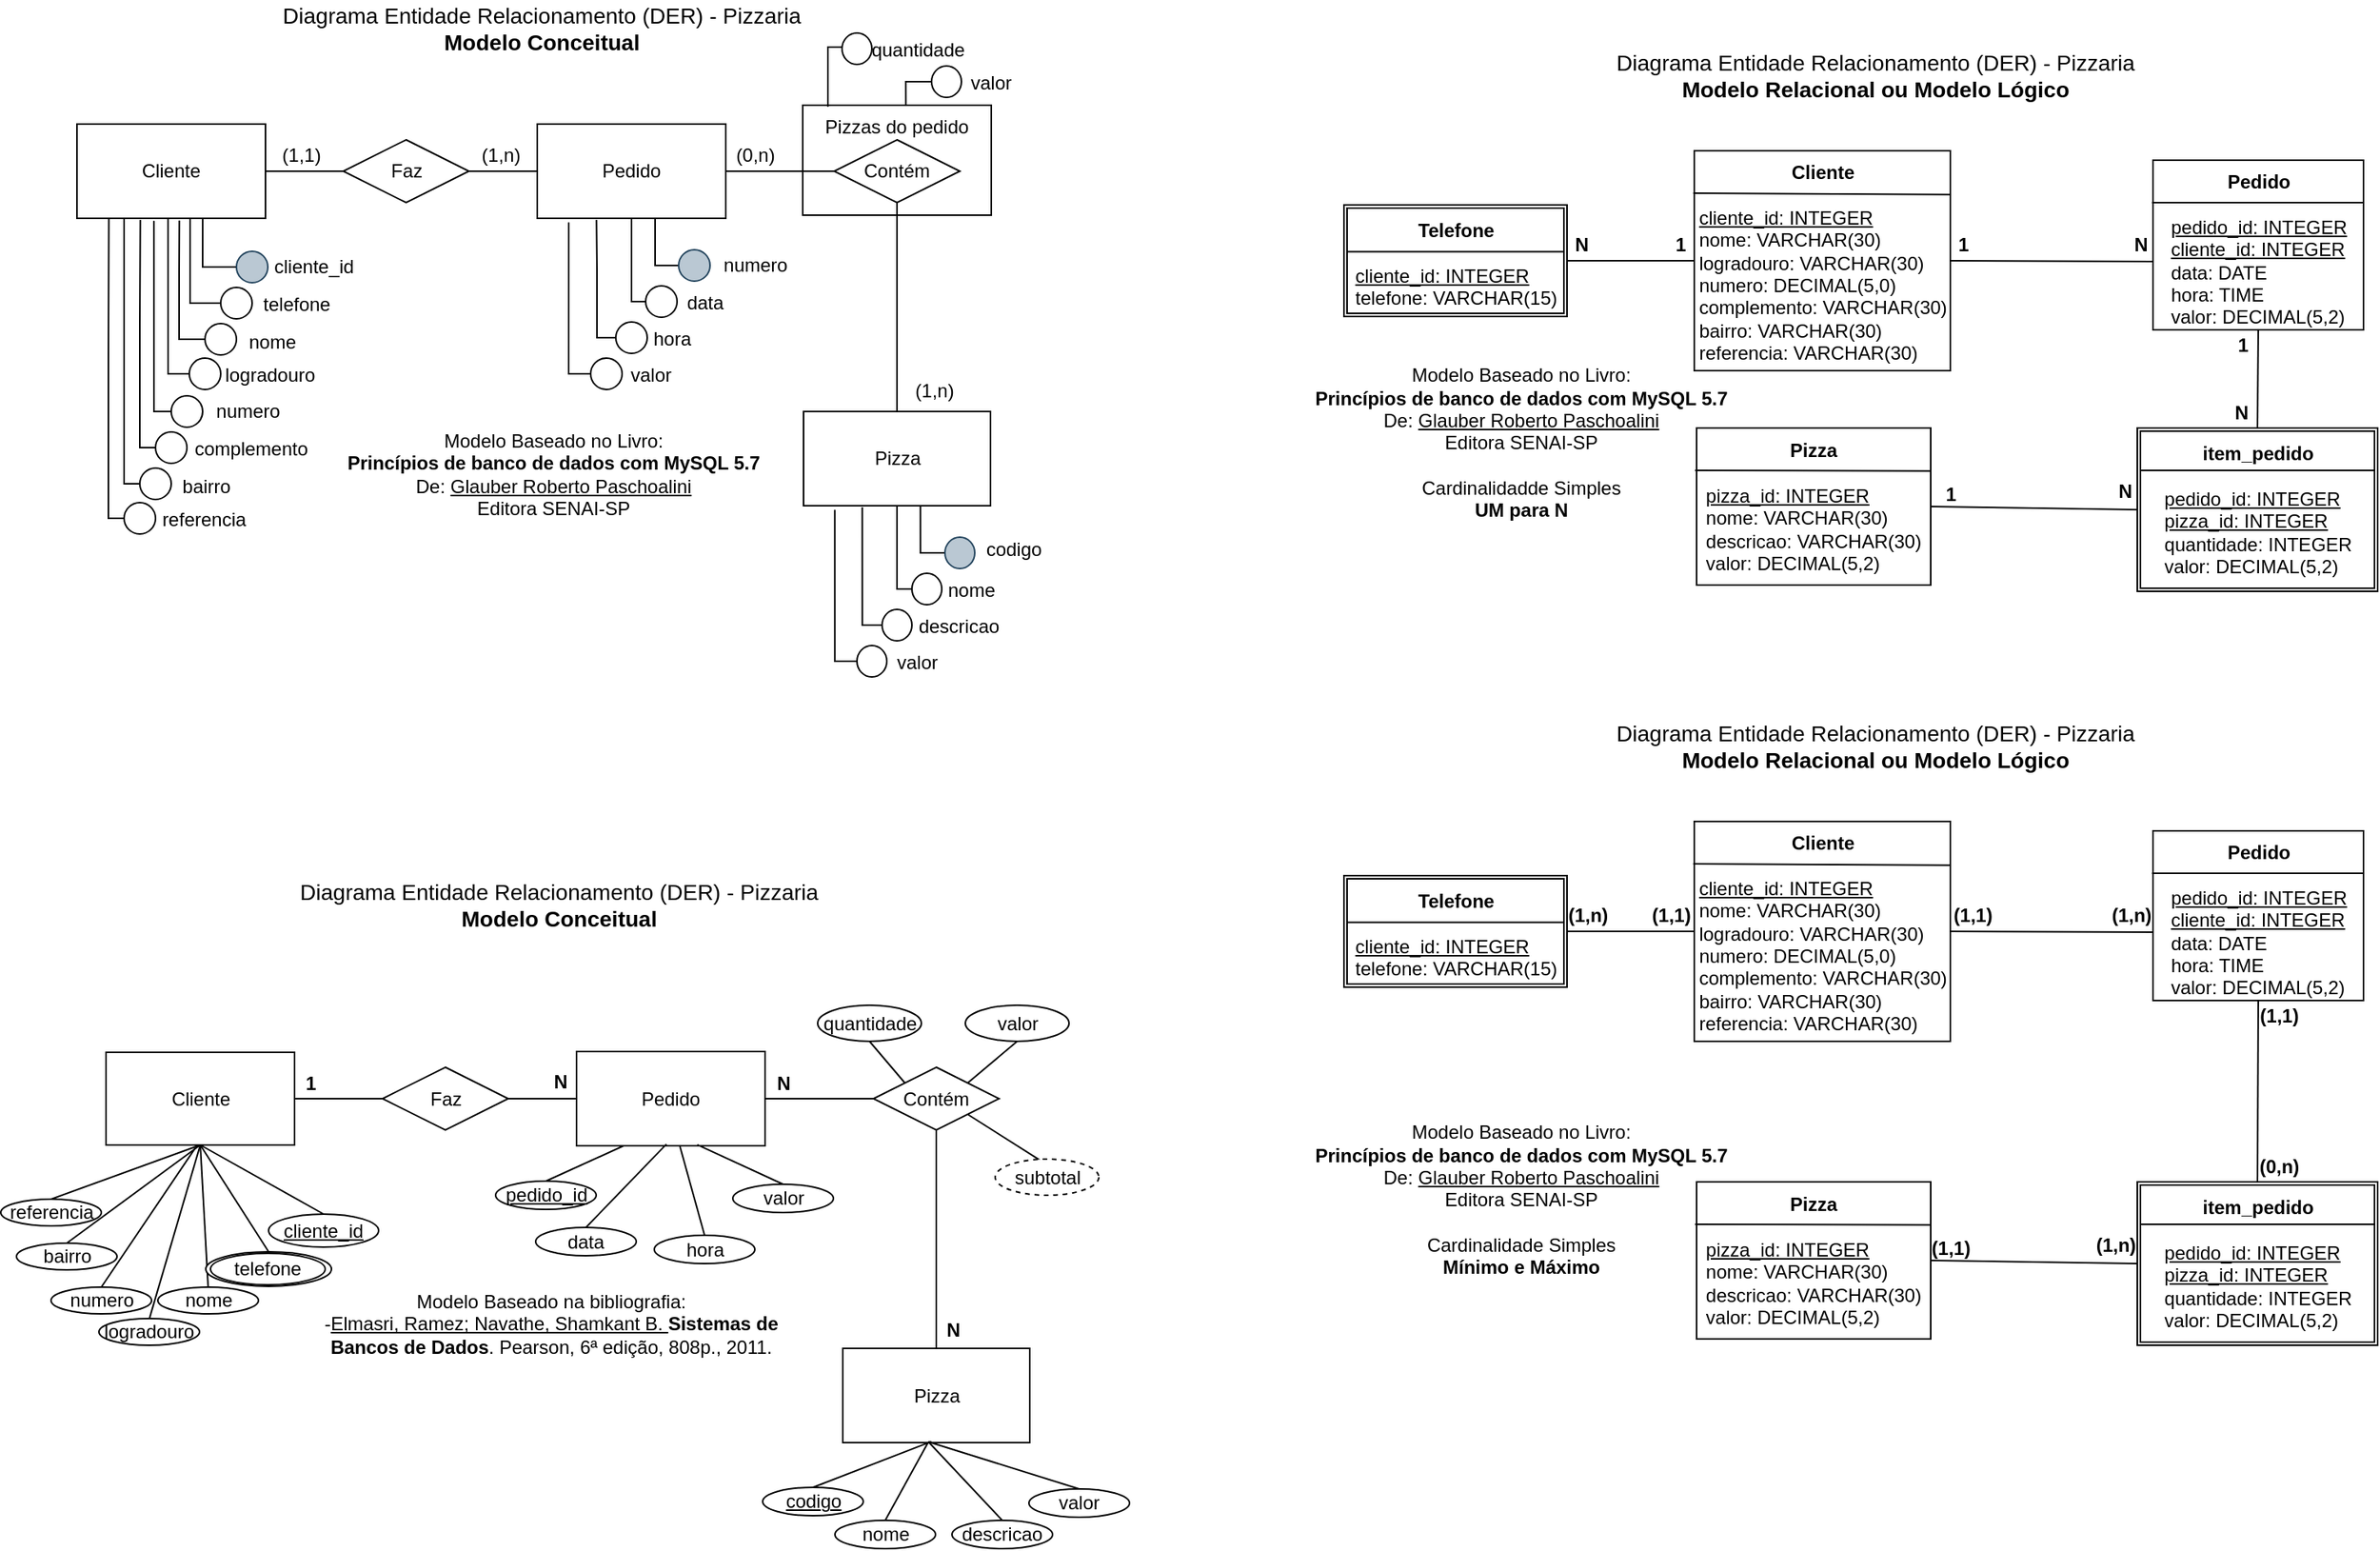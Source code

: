 <mxfile version="10.6.0" type="device"><diagram id="IrXDtbm52YmBN8KoWndk" name="Page-1"><mxGraphModel dx="1991" dy="1137" grid="1" gridSize="10" guides="1" tooltips="1" connect="1" arrows="1" fold="1" page="1" pageScale="1" pageWidth="827" pageHeight="1169" math="0" shadow="0"><root><mxCell id="0"/><mxCell id="1" parent="0"/><mxCell id="j6-5AuVAQCQrNkBiO2oA-2" value="Cliente" style="rounded=0;whiteSpace=wrap;html=1;" vertex="1" parent="1"><mxGeometry x="102" y="163" width="120" height="60" as="geometry"/></mxCell><mxCell id="j6-5AuVAQCQrNkBiO2oA-3" value="Pedido" style="rounded=0;whiteSpace=wrap;html=1;" vertex="1" parent="1"><mxGeometry x="395" y="163" width="120" height="60" as="geometry"/></mxCell><mxCell id="j6-5AuVAQCQrNkBiO2oA-62" style="edgeStyle=orthogonalEdgeStyle;rounded=0;orthogonalLoop=1;jettySize=auto;html=1;exitX=0;exitY=0.5;exitDx=0;exitDy=0;entryX=1;entryY=0.5;entryDx=0;entryDy=0;endArrow=none;endFill=0;" edge="1" parent="1" source="j6-5AuVAQCQrNkBiO2oA-5" target="j6-5AuVAQCQrNkBiO2oA-2"><mxGeometry relative="1" as="geometry"/></mxCell><mxCell id="j6-5AuVAQCQrNkBiO2oA-63" style="edgeStyle=orthogonalEdgeStyle;rounded=0;orthogonalLoop=1;jettySize=auto;html=1;exitX=1;exitY=0.5;exitDx=0;exitDy=0;entryX=0;entryY=0.5;entryDx=0;entryDy=0;endArrow=none;endFill=0;" edge="1" parent="1" source="j6-5AuVAQCQrNkBiO2oA-5" target="j6-5AuVAQCQrNkBiO2oA-3"><mxGeometry relative="1" as="geometry"/></mxCell><mxCell id="j6-5AuVAQCQrNkBiO2oA-5" value="Faz" style="rhombus;whiteSpace=wrap;html=1;" vertex="1" parent="1"><mxGeometry x="271.5" y="173" width="80" height="40" as="geometry"/></mxCell><mxCell id="j6-5AuVAQCQrNkBiO2oA-7" value="Pizzas do pedido" style="rounded=0;whiteSpace=wrap;html=1;verticalAlign=top;" vertex="1" parent="1"><mxGeometry x="564" y="151" width="120" height="70" as="geometry"/></mxCell><mxCell id="j6-5AuVAQCQrNkBiO2oA-65" style="edgeStyle=orthogonalEdgeStyle;rounded=0;orthogonalLoop=1;jettySize=auto;html=1;exitX=0;exitY=0.5;exitDx=0;exitDy=0;entryX=1;entryY=0.5;entryDx=0;entryDy=0;endArrow=none;endFill=0;" edge="1" parent="1" source="j6-5AuVAQCQrNkBiO2oA-8" target="j6-5AuVAQCQrNkBiO2oA-3"><mxGeometry relative="1" as="geometry"/></mxCell><mxCell id="j6-5AuVAQCQrNkBiO2oA-8" value="Contém" style="rhombus;whiteSpace=wrap;html=1;" vertex="1" parent="1"><mxGeometry x="584" y="173" width="80" height="40" as="geometry"/></mxCell><mxCell id="j6-5AuVAQCQrNkBiO2oA-28" style="edgeStyle=orthogonalEdgeStyle;rounded=0;orthogonalLoop=1;jettySize=auto;html=1;exitX=0;exitY=0.5;exitDx=0;exitDy=0;entryX=0.667;entryY=1;entryDx=0;entryDy=0;entryPerimeter=0;endArrow=none;endFill=0;" edge="1" parent="1" source="j6-5AuVAQCQrNkBiO2oA-9" target="j6-5AuVAQCQrNkBiO2oA-2"><mxGeometry relative="1" as="geometry"/></mxCell><mxCell id="j6-5AuVAQCQrNkBiO2oA-9" value="" style="ellipse;whiteSpace=wrap;html=1;aspect=fixed;fillColor=#bac8d3;strokeColor=#23445d;" vertex="1" parent="1"><mxGeometry x="203.5" y="244" width="20" height="20" as="geometry"/></mxCell><mxCell id="j6-5AuVAQCQrNkBiO2oA-30" style="edgeStyle=orthogonalEdgeStyle;rounded=0;orthogonalLoop=1;jettySize=auto;html=1;exitX=0;exitY=0.5;exitDx=0;exitDy=0;entryX=0.6;entryY=1.006;entryDx=0;entryDy=0;entryPerimeter=0;endArrow=none;endFill=0;" edge="1" parent="1" source="j6-5AuVAQCQrNkBiO2oA-12" target="j6-5AuVAQCQrNkBiO2oA-2"><mxGeometry relative="1" as="geometry"><Array as="points"><mxPoint x="174" y="277"/></Array></mxGeometry></mxCell><mxCell id="j6-5AuVAQCQrNkBiO2oA-12" value="" style="ellipse;whiteSpace=wrap;html=1;aspect=fixed;" vertex="1" parent="1"><mxGeometry x="193.5" y="267" width="20" height="20" as="geometry"/></mxCell><mxCell id="j6-5AuVAQCQrNkBiO2oA-31" style="edgeStyle=orthogonalEdgeStyle;rounded=0;orthogonalLoop=1;jettySize=auto;html=1;exitX=0;exitY=0.5;exitDx=0;exitDy=0;entryX=0.556;entryY=1.022;entryDx=0;entryDy=0;entryPerimeter=0;endArrow=none;endFill=0;" edge="1" parent="1" source="j6-5AuVAQCQrNkBiO2oA-13"><mxGeometry relative="1" as="geometry"><mxPoint x="170.5" y="300" as="sourcePoint"/><mxPoint x="167.167" y="224.333" as="targetPoint"/><Array as="points"><mxPoint x="167" y="300"/><mxPoint x="167" y="257"/></Array></mxGeometry></mxCell><mxCell id="j6-5AuVAQCQrNkBiO2oA-13" value="" style="ellipse;whiteSpace=wrap;html=1;aspect=fixed;" vertex="1" parent="1"><mxGeometry x="183.5" y="290" width="20" height="20" as="geometry"/></mxCell><mxCell id="j6-5AuVAQCQrNkBiO2oA-32" style="edgeStyle=orthogonalEdgeStyle;rounded=0;orthogonalLoop=1;jettySize=auto;html=1;exitX=0;exitY=0.5;exitDx=0;exitDy=0;entryX=0.483;entryY=1.006;entryDx=0;entryDy=0;entryPerimeter=0;endArrow=none;endFill=0;" edge="1" parent="1" source="j6-5AuVAQCQrNkBiO2oA-14" target="j6-5AuVAQCQrNkBiO2oA-2"><mxGeometry relative="1" as="geometry"><Array as="points"><mxPoint x="160" y="322"/></Array></mxGeometry></mxCell><mxCell id="j6-5AuVAQCQrNkBiO2oA-14" value="" style="ellipse;whiteSpace=wrap;html=1;aspect=fixed;" vertex="1" parent="1"><mxGeometry x="173.5" y="312" width="20" height="20" as="geometry"/></mxCell><mxCell id="j6-5AuVAQCQrNkBiO2oA-15" value="cliente_id" style="text;html=1;strokeColor=none;fillColor=none;align=center;verticalAlign=middle;whiteSpace=wrap;rounded=0;" vertex="1" parent="1"><mxGeometry x="222.5" y="244" width="60" height="20" as="geometry"/></mxCell><mxCell id="j6-5AuVAQCQrNkBiO2oA-16" value="telefone" style="text;html=1;strokeColor=none;fillColor=none;align=center;verticalAlign=middle;whiteSpace=wrap;rounded=0;" vertex="1" parent="1"><mxGeometry x="211.5" y="268" width="60" height="20" as="geometry"/></mxCell><mxCell id="j6-5AuVAQCQrNkBiO2oA-17" value="nome" style="text;html=1;strokeColor=none;fillColor=none;align=center;verticalAlign=middle;whiteSpace=wrap;rounded=0;" vertex="1" parent="1"><mxGeometry x="203.5" y="292" width="45" height="20" as="geometry"/></mxCell><mxCell id="j6-5AuVAQCQrNkBiO2oA-18" value="logradouro" style="text;html=1;strokeColor=none;fillColor=none;align=center;verticalAlign=middle;whiteSpace=wrap;rounded=0;" vertex="1" parent="1"><mxGeometry x="194.5" y="313" width="60" height="20" as="geometry"/></mxCell><mxCell id="j6-5AuVAQCQrNkBiO2oA-33" style="edgeStyle=orthogonalEdgeStyle;rounded=0;orthogonalLoop=1;jettySize=auto;html=1;exitX=0;exitY=0.5;exitDx=0;exitDy=0;entryX=0.408;entryY=1.028;entryDx=0;entryDy=0;entryPerimeter=0;endArrow=none;endFill=0;" edge="1" parent="1" source="j6-5AuVAQCQrNkBiO2oA-20" target="j6-5AuVAQCQrNkBiO2oA-2"><mxGeometry relative="1" as="geometry"><Array as="points"><mxPoint x="151" y="346"/></Array></mxGeometry></mxCell><mxCell id="j6-5AuVAQCQrNkBiO2oA-20" value="" style="ellipse;whiteSpace=wrap;html=1;aspect=fixed;" vertex="1" parent="1"><mxGeometry x="162" y="336" width="20" height="20" as="geometry"/></mxCell><mxCell id="j6-5AuVAQCQrNkBiO2oA-34" style="edgeStyle=orthogonalEdgeStyle;rounded=0;orthogonalLoop=1;jettySize=auto;html=1;exitX=0;exitY=0.5;exitDx=0;exitDy=0;entryX=0.336;entryY=1.017;entryDx=0;entryDy=0;entryPerimeter=0;endArrow=none;endFill=0;" edge="1" parent="1" source="j6-5AuVAQCQrNkBiO2oA-21" target="j6-5AuVAQCQrNkBiO2oA-2"><mxGeometry relative="1" as="geometry"><Array as="points"><mxPoint x="142" y="369"/><mxPoint x="142" y="291"/></Array></mxGeometry></mxCell><mxCell id="j6-5AuVAQCQrNkBiO2oA-21" value="" style="ellipse;whiteSpace=wrap;html=1;aspect=fixed;" vertex="1" parent="1"><mxGeometry x="152" y="359" width="20" height="20" as="geometry"/></mxCell><mxCell id="j6-5AuVAQCQrNkBiO2oA-35" style="edgeStyle=orthogonalEdgeStyle;rounded=0;orthogonalLoop=1;jettySize=auto;html=1;exitX=0;exitY=0.5;exitDx=0;exitDy=0;entryX=0.25;entryY=1;entryDx=0;entryDy=0;endArrow=none;endFill=0;" edge="1" parent="1" source="j6-5AuVAQCQrNkBiO2oA-22" target="j6-5AuVAQCQrNkBiO2oA-2"><mxGeometry relative="1" as="geometry"><Array as="points"><mxPoint x="132" y="392"/></Array></mxGeometry></mxCell><mxCell id="j6-5AuVAQCQrNkBiO2oA-22" value="" style="ellipse;whiteSpace=wrap;html=1;aspect=fixed;" vertex="1" parent="1"><mxGeometry x="142" y="382" width="20" height="20" as="geometry"/></mxCell><mxCell id="j6-5AuVAQCQrNkBiO2oA-36" style="edgeStyle=orthogonalEdgeStyle;rounded=0;orthogonalLoop=1;jettySize=auto;html=1;exitX=0;exitY=0.5;exitDx=0;exitDy=0;entryX=0.169;entryY=0.994;entryDx=0;entryDy=0;entryPerimeter=0;endArrow=none;endFill=0;" edge="1" parent="1" source="j6-5AuVAQCQrNkBiO2oA-23" target="j6-5AuVAQCQrNkBiO2oA-2"><mxGeometry relative="1" as="geometry"><Array as="points"><mxPoint x="122" y="414"/><mxPoint x="122" y="314"/></Array></mxGeometry></mxCell><mxCell id="j6-5AuVAQCQrNkBiO2oA-23" value="" style="ellipse;whiteSpace=wrap;html=1;aspect=fixed;" vertex="1" parent="1"><mxGeometry x="132" y="404" width="20" height="20" as="geometry"/></mxCell><mxCell id="j6-5AuVAQCQrNkBiO2oA-24" value="numero" style="text;html=1;strokeColor=none;fillColor=none;align=center;verticalAlign=middle;whiteSpace=wrap;rounded=0;" vertex="1" parent="1"><mxGeometry x="181" y="336" width="60" height="20" as="geometry"/></mxCell><mxCell id="j6-5AuVAQCQrNkBiO2oA-25" value="complemento" style="text;html=1;strokeColor=none;fillColor=none;align=center;verticalAlign=middle;whiteSpace=wrap;rounded=0;" vertex="1" parent="1"><mxGeometry x="170.5" y="360" width="84" height="20" as="geometry"/></mxCell><mxCell id="j6-5AuVAQCQrNkBiO2oA-26" value="bairro" style="text;html=1;strokeColor=none;fillColor=none;align=center;verticalAlign=middle;whiteSpace=wrap;rounded=0;" vertex="1" parent="1"><mxGeometry x="162" y="384" width="45" height="20" as="geometry"/></mxCell><mxCell id="j6-5AuVAQCQrNkBiO2oA-27" value="referencia" style="text;html=1;strokeColor=none;fillColor=none;align=center;verticalAlign=middle;whiteSpace=wrap;rounded=0;" vertex="1" parent="1"><mxGeometry x="153" y="405" width="60" height="20" as="geometry"/></mxCell><mxCell id="j6-5AuVAQCQrNkBiO2oA-45" style="edgeStyle=orthogonalEdgeStyle;rounded=0;orthogonalLoop=1;jettySize=auto;html=1;exitX=0;exitY=0.5;exitDx=0;exitDy=0;entryX=0.625;entryY=1;entryDx=0;entryDy=0;entryPerimeter=0;endArrow=none;endFill=0;" edge="1" parent="1" source="j6-5AuVAQCQrNkBiO2oA-37" target="j6-5AuVAQCQrNkBiO2oA-3"><mxGeometry relative="1" as="geometry"/></mxCell><mxCell id="j6-5AuVAQCQrNkBiO2oA-37" value="" style="ellipse;whiteSpace=wrap;html=1;aspect=fixed;fillColor=#bac8d3;strokeColor=#23445d;" vertex="1" parent="1"><mxGeometry x="485" y="243" width="20" height="20" as="geometry"/></mxCell><mxCell id="j6-5AuVAQCQrNkBiO2oA-46" style="edgeStyle=orthogonalEdgeStyle;rounded=0;orthogonalLoop=1;jettySize=auto;html=1;exitX=0;exitY=0.5;exitDx=0;exitDy=0;entryX=0.5;entryY=1;entryDx=0;entryDy=0;endArrow=none;endFill=0;" edge="1" parent="1" source="j6-5AuVAQCQrNkBiO2oA-38" target="j6-5AuVAQCQrNkBiO2oA-3"><mxGeometry relative="1" as="geometry"><Array as="points"><mxPoint x="455" y="276"/></Array></mxGeometry></mxCell><mxCell id="j6-5AuVAQCQrNkBiO2oA-38" value="" style="ellipse;whiteSpace=wrap;html=1;aspect=fixed;" vertex="1" parent="1"><mxGeometry x="464" y="266" width="20" height="20" as="geometry"/></mxCell><mxCell id="j6-5AuVAQCQrNkBiO2oA-47" style="edgeStyle=orthogonalEdgeStyle;rounded=0;orthogonalLoop=1;jettySize=auto;html=1;exitX=0;exitY=0.5;exitDx=0;exitDy=0;entryX=0.314;entryY=1.017;entryDx=0;entryDy=0;entryPerimeter=0;endArrow=none;endFill=0;" edge="1" parent="1" source="j6-5AuVAQCQrNkBiO2oA-39" target="j6-5AuVAQCQrNkBiO2oA-3"><mxGeometry relative="1" as="geometry"><Array as="points"><mxPoint x="433" y="299"/><mxPoint x="433" y="256"/></Array></mxGeometry></mxCell><mxCell id="j6-5AuVAQCQrNkBiO2oA-39" value="" style="ellipse;whiteSpace=wrap;html=1;aspect=fixed;" vertex="1" parent="1"><mxGeometry x="445" y="289" width="20" height="20" as="geometry"/></mxCell><mxCell id="j6-5AuVAQCQrNkBiO2oA-48" style="edgeStyle=orthogonalEdgeStyle;rounded=0;orthogonalLoop=1;jettySize=auto;html=1;exitX=0;exitY=0.5;exitDx=0;exitDy=0;entryX=0.167;entryY=1.044;entryDx=0;entryDy=0;entryPerimeter=0;endArrow=none;endFill=0;" edge="1" parent="1" source="j6-5AuVAQCQrNkBiO2oA-40" target="j6-5AuVAQCQrNkBiO2oA-3"><mxGeometry relative="1" as="geometry"><Array as="points"><mxPoint x="415" y="322"/></Array></mxGeometry></mxCell><mxCell id="j6-5AuVAQCQrNkBiO2oA-40" value="" style="ellipse;whiteSpace=wrap;html=1;aspect=fixed;" vertex="1" parent="1"><mxGeometry x="429" y="312" width="20" height="20" as="geometry"/></mxCell><mxCell id="j6-5AuVAQCQrNkBiO2oA-41" value="numero" style="text;html=1;strokeColor=none;fillColor=none;align=center;verticalAlign=middle;whiteSpace=wrap;rounded=0;" vertex="1" parent="1"><mxGeometry x="504" y="243" width="60" height="20" as="geometry"/></mxCell><mxCell id="j6-5AuVAQCQrNkBiO2oA-42" value="data" style="text;html=1;strokeColor=none;fillColor=none;align=center;verticalAlign=middle;whiteSpace=wrap;rounded=0;" vertex="1" parent="1"><mxGeometry x="482" y="267" width="40" height="20" as="geometry"/></mxCell><mxCell id="j6-5AuVAQCQrNkBiO2oA-43" value="hora" style="text;html=1;strokeColor=none;fillColor=none;align=center;verticalAlign=middle;whiteSpace=wrap;rounded=0;" vertex="1" parent="1"><mxGeometry x="467" y="290" width="28" height="20" as="geometry"/></mxCell><mxCell id="j6-5AuVAQCQrNkBiO2oA-44" value="valor" style="text;html=1;strokeColor=none;fillColor=none;align=center;verticalAlign=middle;whiteSpace=wrap;rounded=0;" vertex="1" parent="1"><mxGeometry x="451" y="313" width="33" height="20" as="geometry"/></mxCell><mxCell id="j6-5AuVAQCQrNkBiO2oA-66" style="edgeStyle=orthogonalEdgeStyle;rounded=0;orthogonalLoop=1;jettySize=auto;html=1;exitX=0.5;exitY=0;exitDx=0;exitDy=0;entryX=0.5;entryY=1;entryDx=0;entryDy=0;endArrow=none;endFill=0;" edge="1" parent="1" source="j6-5AuVAQCQrNkBiO2oA-49" target="j6-5AuVAQCQrNkBiO2oA-8"><mxGeometry relative="1" as="geometry"/></mxCell><mxCell id="j6-5AuVAQCQrNkBiO2oA-49" value="Pizza" style="rounded=0;whiteSpace=wrap;html=1;" vertex="1" parent="1"><mxGeometry x="564.5" y="346" width="119" height="60" as="geometry"/></mxCell><mxCell id="j6-5AuVAQCQrNkBiO2oA-50" style="edgeStyle=orthogonalEdgeStyle;rounded=0;orthogonalLoop=1;jettySize=auto;html=1;exitX=0;exitY=0.5;exitDx=0;exitDy=0;entryX=0.625;entryY=1;entryDx=0;entryDy=0;entryPerimeter=0;endArrow=none;endFill=0;" edge="1" source="j6-5AuVAQCQrNkBiO2oA-51" target="j6-5AuVAQCQrNkBiO2oA-49" parent="1"><mxGeometry relative="1" as="geometry"/></mxCell><mxCell id="j6-5AuVAQCQrNkBiO2oA-51" value="" style="ellipse;whiteSpace=wrap;html=1;aspect=fixed;fillColor=#bac8d3;strokeColor=#23445d;" vertex="1" parent="1"><mxGeometry x="654.5" y="426" width="19" height="20" as="geometry"/></mxCell><mxCell id="j6-5AuVAQCQrNkBiO2oA-52" style="edgeStyle=orthogonalEdgeStyle;rounded=0;orthogonalLoop=1;jettySize=auto;html=1;exitX=0;exitY=0.5;exitDx=0;exitDy=0;entryX=0.5;entryY=1;entryDx=0;entryDy=0;endArrow=none;endFill=0;" edge="1" source="j6-5AuVAQCQrNkBiO2oA-53" target="j6-5AuVAQCQrNkBiO2oA-49" parent="1"><mxGeometry relative="1" as="geometry"><Array as="points"><mxPoint x="624.5" y="459"/></Array></mxGeometry></mxCell><mxCell id="j6-5AuVAQCQrNkBiO2oA-53" value="" style="ellipse;whiteSpace=wrap;html=1;aspect=fixed;" vertex="1" parent="1"><mxGeometry x="633.5" y="449" width="19" height="20" as="geometry"/></mxCell><mxCell id="j6-5AuVAQCQrNkBiO2oA-54" style="edgeStyle=orthogonalEdgeStyle;rounded=0;orthogonalLoop=1;jettySize=auto;html=1;exitX=0;exitY=0.5;exitDx=0;exitDy=0;entryX=0.314;entryY=1.017;entryDx=0;entryDy=0;entryPerimeter=0;endArrow=none;endFill=0;" edge="1" source="j6-5AuVAQCQrNkBiO2oA-55" target="j6-5AuVAQCQrNkBiO2oA-49" parent="1"><mxGeometry relative="1" as="geometry"><Array as="points"><mxPoint x="601.5" y="482.5"/></Array></mxGeometry></mxCell><mxCell id="j6-5AuVAQCQrNkBiO2oA-55" value="" style="ellipse;whiteSpace=wrap;html=1;aspect=fixed;" vertex="1" parent="1"><mxGeometry x="614.5" y="472" width="19" height="20" as="geometry"/></mxCell><mxCell id="j6-5AuVAQCQrNkBiO2oA-56" style="edgeStyle=orthogonalEdgeStyle;rounded=0;orthogonalLoop=1;jettySize=auto;html=1;exitX=0;exitY=0.5;exitDx=0;exitDy=0;entryX=0.167;entryY=1.044;entryDx=0;entryDy=0;entryPerimeter=0;endArrow=none;endFill=0;" edge="1" source="j6-5AuVAQCQrNkBiO2oA-57" target="j6-5AuVAQCQrNkBiO2oA-49" parent="1"><mxGeometry relative="1" as="geometry"><Array as="points"><mxPoint x="584.5" y="505"/></Array></mxGeometry></mxCell><mxCell id="j6-5AuVAQCQrNkBiO2oA-57" value="" style="ellipse;whiteSpace=wrap;html=1;aspect=fixed;" vertex="1" parent="1"><mxGeometry x="598.5" y="495" width="19" height="20" as="geometry"/></mxCell><mxCell id="j6-5AuVAQCQrNkBiO2oA-58" value="codigo" style="text;html=1;strokeColor=none;fillColor=none;align=center;verticalAlign=middle;whiteSpace=wrap;rounded=0;" vertex="1" parent="1"><mxGeometry x="674" y="424" width="49" height="20" as="geometry"/></mxCell><mxCell id="j6-5AuVAQCQrNkBiO2oA-59" value="nome" style="text;html=1;strokeColor=none;fillColor=none;align=center;verticalAlign=middle;whiteSpace=wrap;rounded=0;" vertex="1" parent="1"><mxGeometry x="651.5" y="450" width="39" height="20" as="geometry"/></mxCell><mxCell id="j6-5AuVAQCQrNkBiO2oA-60" value="descricao" style="text;html=1;strokeColor=none;fillColor=none;align=center;verticalAlign=middle;whiteSpace=wrap;rounded=0;" vertex="1" parent="1"><mxGeometry x="638.5" y="473" width="49" height="20" as="geometry"/></mxCell><mxCell id="j6-5AuVAQCQrNkBiO2oA-61" value="valor" style="text;html=1;strokeColor=none;fillColor=none;align=center;verticalAlign=middle;whiteSpace=wrap;rounded=0;" vertex="1" parent="1"><mxGeometry x="620.5" y="496" width="32" height="20" as="geometry"/></mxCell><mxCell id="j6-5AuVAQCQrNkBiO2oA-72" style="edgeStyle=orthogonalEdgeStyle;rounded=0;orthogonalLoop=1;jettySize=auto;html=1;exitX=0;exitY=0.5;exitDx=0;exitDy=0;endArrow=none;endFill=0;" edge="1" parent="1"><mxGeometry relative="1" as="geometry"><mxPoint x="589" y="114" as="sourcePoint"/><mxPoint x="580" y="152" as="targetPoint"/></mxGeometry></mxCell><mxCell id="j6-5AuVAQCQrNkBiO2oA-67" value="" style="ellipse;whiteSpace=wrap;html=1;aspect=fixed;" vertex="1" parent="1"><mxGeometry x="589" y="105" width="19" height="20" as="geometry"/></mxCell><mxCell id="j6-5AuVAQCQrNkBiO2oA-71" style="edgeStyle=orthogonalEdgeStyle;rounded=0;orthogonalLoop=1;jettySize=auto;html=1;exitX=0;exitY=0.5;exitDx=0;exitDy=0;entryX=0.547;entryY=0;entryDx=0;entryDy=0;entryPerimeter=0;endArrow=none;endFill=0;" edge="1" parent="1" source="j6-5AuVAQCQrNkBiO2oA-68" target="j6-5AuVAQCQrNkBiO2oA-7"><mxGeometry relative="1" as="geometry"/></mxCell><mxCell id="j6-5AuVAQCQrNkBiO2oA-68" value="" style="ellipse;whiteSpace=wrap;html=1;aspect=fixed;" vertex="1" parent="1"><mxGeometry x="646" y="126" width="19" height="20" as="geometry"/></mxCell><mxCell id="j6-5AuVAQCQrNkBiO2oA-69" value="quantidade" style="text;html=1;strokeColor=none;fillColor=none;align=center;verticalAlign=middle;whiteSpace=wrap;rounded=0;" vertex="1" parent="1"><mxGeometry x="613" y="106" width="49" height="20" as="geometry"/></mxCell><mxCell id="j6-5AuVAQCQrNkBiO2oA-70" value="valor" style="text;html=1;strokeColor=none;fillColor=none;align=center;verticalAlign=middle;whiteSpace=wrap;rounded=0;" vertex="1" parent="1"><mxGeometry x="668" y="127" width="32" height="20" as="geometry"/></mxCell><mxCell id="j6-5AuVAQCQrNkBiO2oA-73" value="Diagrama Entidade Relacionamento (DER) - Pizzaria&lt;br&gt;&lt;b&gt;Modelo Conceitual&lt;/b&gt;&lt;br&gt;" style="text;html=1;strokeColor=none;fillColor=none;align=center;verticalAlign=middle;whiteSpace=wrap;rounded=0;fontSize=14;" vertex="1" parent="1"><mxGeometry x="222.5" y="84.5" width="350" height="35" as="geometry"/></mxCell><mxCell id="j6-5AuVAQCQrNkBiO2oA-74" value="Modelo Baseado no Livro:&lt;br style=&quot;font-size: 12px&quot;&gt;&lt;b&gt;Princípios de banco de dados com MySQL 5.7&lt;/b&gt;&lt;br style=&quot;font-size: 12px&quot;&gt;De: &lt;u style=&quot;font-size: 12px&quot;&gt;Glauber Roberto Paschoalini&lt;/u&gt;&lt;br style=&quot;font-size: 12px&quot;&gt;Editora SENAI-SP&lt;br style=&quot;font-size: 12px&quot;&gt;" style="text;html=1;strokeColor=none;fillColor=none;align=center;verticalAlign=middle;whiteSpace=wrap;rounded=0;fontSize=12;" vertex="1" parent="1"><mxGeometry x="271.5" y="346" width="267" height="80" as="geometry"/></mxCell><mxCell id="j6-5AuVAQCQrNkBiO2oA-75" value="Cliente" style="rounded=0;whiteSpace=wrap;html=1;" vertex="1" parent="1"><mxGeometry x="120.5" y="754" width="120" height="59" as="geometry"/></mxCell><mxCell id="j6-5AuVAQCQrNkBiO2oA-76" value="Pedido" style="rounded=0;whiteSpace=wrap;html=1;" vertex="1" parent="1"><mxGeometry x="420" y="753.5" width="120" height="60" as="geometry"/></mxCell><mxCell id="j6-5AuVAQCQrNkBiO2oA-77" style="edgeStyle=orthogonalEdgeStyle;rounded=0;orthogonalLoop=1;jettySize=auto;html=1;exitX=0;exitY=0.5;exitDx=0;exitDy=0;entryX=1;entryY=0.5;entryDx=0;entryDy=0;endArrow=none;endFill=0;" edge="1" source="j6-5AuVAQCQrNkBiO2oA-79" target="j6-5AuVAQCQrNkBiO2oA-75" parent="1"><mxGeometry relative="1" as="geometry"><mxPoint x="297" y="785" as="sourcePoint"/></mxGeometry></mxCell><mxCell id="j6-5AuVAQCQrNkBiO2oA-78" style="edgeStyle=orthogonalEdgeStyle;rounded=0;orthogonalLoop=1;jettySize=auto;html=1;exitX=1;exitY=0.5;exitDx=0;exitDy=0;entryX=0;entryY=0.5;entryDx=0;entryDy=0;endArrow=none;endFill=0;" edge="1" source="j6-5AuVAQCQrNkBiO2oA-79" target="j6-5AuVAQCQrNkBiO2oA-76" parent="1"><mxGeometry relative="1" as="geometry"/></mxCell><mxCell id="j6-5AuVAQCQrNkBiO2oA-79" value="Faz" style="rhombus;whiteSpace=wrap;html=1;" vertex="1" parent="1"><mxGeometry x="296.5" y="763.5" width="80" height="40" as="geometry"/></mxCell><mxCell id="j6-5AuVAQCQrNkBiO2oA-81" style="edgeStyle=orthogonalEdgeStyle;rounded=0;orthogonalLoop=1;jettySize=auto;html=1;exitX=0;exitY=0.5;exitDx=0;exitDy=0;entryX=1;entryY=0.5;entryDx=0;entryDy=0;endArrow=none;endFill=0;" edge="1" source="j6-5AuVAQCQrNkBiO2oA-82" target="j6-5AuVAQCQrNkBiO2oA-76" parent="1"><mxGeometry relative="1" as="geometry"/></mxCell><mxCell id="j6-5AuVAQCQrNkBiO2oA-173" style="edgeStyle=none;rounded=0;orthogonalLoop=1;jettySize=auto;html=1;exitX=1;exitY=1;exitDx=0;exitDy=0;entryX=0.432;entryY=0.031;entryDx=0;entryDy=0;entryPerimeter=0;endArrow=none;endFill=0;fontSize=12;" edge="1" parent="1" source="j6-5AuVAQCQrNkBiO2oA-82" target="j6-5AuVAQCQrNkBiO2oA-172"><mxGeometry relative="1" as="geometry"/></mxCell><mxCell id="j6-5AuVAQCQrNkBiO2oA-82" value="Contém" style="rhombus;whiteSpace=wrap;html=1;" vertex="1" parent="1"><mxGeometry x="609" y="763.5" width="80" height="40" as="geometry"/></mxCell><mxCell id="j6-5AuVAQCQrNkBiO2oA-119" style="edgeStyle=orthogonalEdgeStyle;rounded=0;orthogonalLoop=1;jettySize=auto;html=1;exitX=0.5;exitY=0;exitDx=0;exitDy=0;entryX=0.5;entryY=1;entryDx=0;entryDy=0;endArrow=none;endFill=0;" edge="1" source="j6-5AuVAQCQrNkBiO2oA-120" target="j6-5AuVAQCQrNkBiO2oA-82" parent="1"><mxGeometry relative="1" as="geometry"/></mxCell><mxCell id="j6-5AuVAQCQrNkBiO2oA-120" value="Pizza" style="rounded=0;whiteSpace=wrap;html=1;" vertex="1" parent="1"><mxGeometry x="589.5" y="942.5" width="119" height="60" as="geometry"/></mxCell><mxCell id="j6-5AuVAQCQrNkBiO2oA-139" value="Diagrama Entidade Relacionamento (DER) - Pizzaria&lt;br&gt;&lt;b&gt;Modelo Conceitual&lt;/b&gt;&lt;br&gt;" style="text;html=1;strokeColor=none;fillColor=none;align=center;verticalAlign=middle;whiteSpace=wrap;rounded=0;fontSize=14;" vertex="1" parent="1"><mxGeometry x="233.5" y="642" width="350" height="35" as="geometry"/></mxCell><mxCell id="j6-5AuVAQCQrNkBiO2oA-140" value="Modelo Baseado&lt;span&gt;&amp;nbsp;na bibliografia:&lt;/span&gt;&lt;div&gt;-&lt;u&gt;Elmasri, Ramez; Navathe, Shamkant B. &lt;/u&gt;&lt;b&gt;Sistemas de&lt;br&gt;Bancos de Dados&lt;/b&gt;. Pearson, 6ª edição, 808p., 2011.&lt;/div&gt;" style="text;html=1;strokeColor=none;fillColor=none;align=center;verticalAlign=middle;whiteSpace=wrap;rounded=0;fontSize=12;" vertex="1" parent="1"><mxGeometry x="253.5" y="897.5" width="300" height="59" as="geometry"/></mxCell><mxCell id="j6-5AuVAQCQrNkBiO2oA-141" value="(1,1)" style="text;html=1;strokeColor=none;fillColor=none;align=center;verticalAlign=middle;whiteSpace=wrap;rounded=0;fontSize=12;" vertex="1" parent="1"><mxGeometry x="224.5" y="173" width="40" height="20" as="geometry"/></mxCell><mxCell id="j6-5AuVAQCQrNkBiO2oA-142" value="(1,n)" style="text;html=1;strokeColor=none;fillColor=none;align=center;verticalAlign=middle;whiteSpace=wrap;rounded=0;fontSize=12;" vertex="1" parent="1"><mxGeometry x="351.5" y="173" width="40" height="20" as="geometry"/></mxCell><mxCell id="j6-5AuVAQCQrNkBiO2oA-143" value="(1,n)" style="text;html=1;strokeColor=none;fillColor=none;align=center;verticalAlign=middle;whiteSpace=wrap;rounded=0;fontSize=12;" vertex="1" parent="1"><mxGeometry x="628" y="323" width="40" height="20" as="geometry"/></mxCell><mxCell id="j6-5AuVAQCQrNkBiO2oA-144" value="(0,n)" style="text;html=1;strokeColor=none;fillColor=none;align=center;verticalAlign=middle;whiteSpace=wrap;rounded=0;fontSize=12;" vertex="1" parent="1"><mxGeometry x="514" y="173" width="40" height="20" as="geometry"/></mxCell><mxCell id="j6-5AuVAQCQrNkBiO2oA-150" style="edgeStyle=none;rounded=0;orthogonalLoop=1;jettySize=auto;html=1;exitX=0.5;exitY=0;exitDx=0;exitDy=0;entryX=0.5;entryY=1;entryDx=0;entryDy=0;endArrow=none;endFill=0;fontSize=12;" edge="1" parent="1" source="j6-5AuVAQCQrNkBiO2oA-145" target="j6-5AuVAQCQrNkBiO2oA-75"><mxGeometry relative="1" as="geometry"/></mxCell><mxCell id="j6-5AuVAQCQrNkBiO2oA-145" value="referencia" style="ellipse;whiteSpace=wrap;html=1;fontSize=12;" vertex="1" parent="1"><mxGeometry x="53.5" y="847.5" width="64" height="17" as="geometry"/></mxCell><mxCell id="j6-5AuVAQCQrNkBiO2oA-151" style="edgeStyle=none;rounded=0;orthogonalLoop=1;jettySize=auto;html=1;exitX=0.5;exitY=0;exitDx=0;exitDy=0;endArrow=none;endFill=0;fontSize=12;entryX=0.5;entryY=1;entryDx=0;entryDy=0;" edge="1" parent="1" source="j6-5AuVAQCQrNkBiO2oA-146" target="j6-5AuVAQCQrNkBiO2oA-75"><mxGeometry relative="1" as="geometry"><mxPoint x="183.5" y="824" as="targetPoint"/></mxGeometry></mxCell><mxCell id="j6-5AuVAQCQrNkBiO2oA-146" value="bairro" style="ellipse;whiteSpace=wrap;html=1;fontSize=12;" vertex="1" parent="1"><mxGeometry x="63.5" y="875.5" width="64" height="17" as="geometry"/></mxCell><mxCell id="j6-5AuVAQCQrNkBiO2oA-152" style="edgeStyle=none;rounded=0;orthogonalLoop=1;jettySize=auto;html=1;exitX=0.5;exitY=0;exitDx=0;exitDy=0;endArrow=none;endFill=0;fontSize=12;entryX=0.474;entryY=1.031;entryDx=0;entryDy=0;entryPerimeter=0;" edge="1" parent="1" source="j6-5AuVAQCQrNkBiO2oA-147" target="j6-5AuVAQCQrNkBiO2oA-75"><mxGeometry relative="1" as="geometry"><mxPoint x="243.5" y="824" as="targetPoint"/></mxGeometry></mxCell><mxCell id="j6-5AuVAQCQrNkBiO2oA-147" value="numero" style="ellipse;whiteSpace=wrap;html=1;fontSize=12;" vertex="1" parent="1"><mxGeometry x="85.5" y="903.5" width="64" height="17" as="geometry"/></mxCell><mxCell id="j6-5AuVAQCQrNkBiO2oA-153" style="edgeStyle=none;rounded=0;orthogonalLoop=1;jettySize=auto;html=1;exitX=0.5;exitY=0;exitDx=0;exitDy=0;endArrow=none;endFill=0;fontSize=12;entryX=0.5;entryY=1;entryDx=0;entryDy=0;" edge="1" parent="1" target="j6-5AuVAQCQrNkBiO2oA-75"><mxGeometry relative="1" as="geometry"><mxPoint x="183.5" y="824" as="targetPoint"/><mxPoint x="148.143" y="923.429" as="sourcePoint"/></mxGeometry></mxCell><mxCell id="j6-5AuVAQCQrNkBiO2oA-148" value="logradouro" style="ellipse;whiteSpace=wrap;html=1;fontSize=12;" vertex="1" parent="1"><mxGeometry x="116" y="923.5" width="64" height="17" as="geometry"/></mxCell><mxCell id="j6-5AuVAQCQrNkBiO2oA-154" style="edgeStyle=none;rounded=0;orthogonalLoop=1;jettySize=auto;html=1;exitX=0.5;exitY=0;exitDx=0;exitDy=0;endArrow=none;endFill=0;fontSize=12;entryX=0.5;entryY=1;entryDx=0;entryDy=0;" edge="1" parent="1" source="j6-5AuVAQCQrNkBiO2oA-149" target="j6-5AuVAQCQrNkBiO2oA-75"><mxGeometry relative="1" as="geometry"><mxPoint x="183.5" y="834" as="targetPoint"/></mxGeometry></mxCell><mxCell id="j6-5AuVAQCQrNkBiO2oA-149" value="nome" style="ellipse;whiteSpace=wrap;html=1;fontSize=12;" vertex="1" parent="1"><mxGeometry x="153.5" y="903.5" width="64" height="17" as="geometry"/></mxCell><mxCell id="j6-5AuVAQCQrNkBiO2oA-158" style="edgeStyle=none;rounded=0;orthogonalLoop=1;jettySize=auto;html=1;exitX=0.5;exitY=0;exitDx=0;exitDy=0;entryX=0.5;entryY=1;entryDx=0;entryDy=0;endArrow=none;endFill=0;fontSize=12;" edge="1" parent="1" source="j6-5AuVAQCQrNkBiO2oA-155" target="j6-5AuVAQCQrNkBiO2oA-75"><mxGeometry relative="1" as="geometry"/></mxCell><mxCell id="j6-5AuVAQCQrNkBiO2oA-155" value="telefone" style="ellipse;whiteSpace=wrap;html=1;fontSize=12;" vertex="1" parent="1"><mxGeometry x="184" y="881" width="80" height="22" as="geometry"/></mxCell><mxCell id="j6-5AuVAQCQrNkBiO2oA-159" style="edgeStyle=none;rounded=0;orthogonalLoop=1;jettySize=auto;html=1;exitX=0.5;exitY=0;exitDx=0;exitDy=0;entryX=0.5;entryY=1;entryDx=0;entryDy=0;endArrow=none;endFill=0;fontSize=12;" edge="1" parent="1" source="j6-5AuVAQCQrNkBiO2oA-156" target="j6-5AuVAQCQrNkBiO2oA-75"><mxGeometry relative="1" as="geometry"/></mxCell><mxCell id="j6-5AuVAQCQrNkBiO2oA-156" value="cliente_id" style="ellipse;whiteSpace=wrap;html=1;fontSize=12;fontStyle=4" vertex="1" parent="1"><mxGeometry x="224" y="857" width="70" height="21" as="geometry"/></mxCell><mxCell id="j6-5AuVAQCQrNkBiO2oA-164" style="edgeStyle=none;rounded=0;orthogonalLoop=1;jettySize=auto;html=1;exitX=0.5;exitY=0;exitDx=0;exitDy=0;entryX=0.25;entryY=1;entryDx=0;entryDy=0;endArrow=none;endFill=0;fontSize=12;" edge="1" parent="1" source="j6-5AuVAQCQrNkBiO2oA-160" target="j6-5AuVAQCQrNkBiO2oA-76"><mxGeometry relative="1" as="geometry"/></mxCell><mxCell id="j6-5AuVAQCQrNkBiO2oA-160" value="pedido_id" style="ellipse;whiteSpace=wrap;html=1;fontSize=12;fontStyle=4" vertex="1" parent="1"><mxGeometry x="368.5" y="836" width="64" height="18" as="geometry"/></mxCell><mxCell id="j6-5AuVAQCQrNkBiO2oA-165" style="edgeStyle=none;rounded=0;orthogonalLoop=1;jettySize=auto;html=1;exitX=0.5;exitY=0;exitDx=0;exitDy=0;entryX=0.477;entryY=0.982;entryDx=0;entryDy=0;entryPerimeter=0;endArrow=none;endFill=0;fontSize=12;" edge="1" parent="1" source="j6-5AuVAQCQrNkBiO2oA-161" target="j6-5AuVAQCQrNkBiO2oA-76"><mxGeometry relative="1" as="geometry"/></mxCell><mxCell id="j6-5AuVAQCQrNkBiO2oA-161" value="data" style="ellipse;whiteSpace=wrap;html=1;fontSize=12;" vertex="1" parent="1"><mxGeometry x="394" y="865.5" width="64" height="18" as="geometry"/></mxCell><mxCell id="j6-5AuVAQCQrNkBiO2oA-166" style="edgeStyle=none;rounded=0;orthogonalLoop=1;jettySize=auto;html=1;exitX=0.5;exitY=0;exitDx=0;exitDy=0;entryX=0.547;entryY=0.995;entryDx=0;entryDy=0;entryPerimeter=0;endArrow=none;endFill=0;fontSize=12;" edge="1" parent="1" source="j6-5AuVAQCQrNkBiO2oA-162" target="j6-5AuVAQCQrNkBiO2oA-76"><mxGeometry relative="1" as="geometry"/></mxCell><mxCell id="j6-5AuVAQCQrNkBiO2oA-162" value="hora" style="ellipse;whiteSpace=wrap;html=1;fontSize=12;" vertex="1" parent="1"><mxGeometry x="469.5" y="870.5" width="64" height="18" as="geometry"/></mxCell><mxCell id="j6-5AuVAQCQrNkBiO2oA-167" style="edgeStyle=none;rounded=0;orthogonalLoop=1;jettySize=auto;html=1;exitX=0.5;exitY=0;exitDx=0;exitDy=0;entryX=0.64;entryY=0.988;entryDx=0;entryDy=0;entryPerimeter=0;endArrow=none;endFill=0;fontSize=12;" edge="1" parent="1" source="j6-5AuVAQCQrNkBiO2oA-163" target="j6-5AuVAQCQrNkBiO2oA-76"><mxGeometry relative="1" as="geometry"/></mxCell><mxCell id="j6-5AuVAQCQrNkBiO2oA-163" value="valor" style="ellipse;whiteSpace=wrap;html=1;fontSize=12;" vertex="1" parent="1"><mxGeometry x="519.5" y="838" width="64" height="18" as="geometry"/></mxCell><mxCell id="j6-5AuVAQCQrNkBiO2oA-171" style="edgeStyle=none;rounded=0;orthogonalLoop=1;jettySize=auto;html=1;exitX=0.5;exitY=1;exitDx=0;exitDy=0;entryX=0;entryY=0;entryDx=0;entryDy=0;endArrow=none;endFill=0;fontSize=12;" edge="1" parent="1" source="j6-5AuVAQCQrNkBiO2oA-168" target="j6-5AuVAQCQrNkBiO2oA-82"><mxGeometry relative="1" as="geometry"/></mxCell><mxCell id="j6-5AuVAQCQrNkBiO2oA-168" value="quantidade" style="ellipse;whiteSpace=wrap;html=1;fontSize=12;" vertex="1" parent="1"><mxGeometry x="573.5" y="724" width="66" height="23" as="geometry"/></mxCell><mxCell id="j6-5AuVAQCQrNkBiO2oA-170" style="edgeStyle=none;rounded=0;orthogonalLoop=1;jettySize=auto;html=1;exitX=0.5;exitY=1;exitDx=0;exitDy=0;entryX=1;entryY=0;entryDx=0;entryDy=0;endArrow=none;endFill=0;fontSize=12;" edge="1" parent="1" source="j6-5AuVAQCQrNkBiO2oA-169" target="j6-5AuVAQCQrNkBiO2oA-82"><mxGeometry relative="1" as="geometry"/></mxCell><mxCell id="j6-5AuVAQCQrNkBiO2oA-169" value="valor" style="ellipse;whiteSpace=wrap;html=1;fontSize=12;" vertex="1" parent="1"><mxGeometry x="667.5" y="724" width="66" height="23" as="geometry"/></mxCell><mxCell id="j6-5AuVAQCQrNkBiO2oA-172" value="subtotal" style="ellipse;whiteSpace=wrap;html=1;fontSize=12;dashed=1;" vertex="1" parent="1"><mxGeometry x="686.5" y="822" width="66" height="23" as="geometry"/></mxCell><mxCell id="j6-5AuVAQCQrNkBiO2oA-178" style="edgeStyle=none;rounded=0;orthogonalLoop=1;jettySize=auto;html=1;exitX=0.5;exitY=0;exitDx=0;exitDy=0;entryX=0.474;entryY=0.989;entryDx=0;entryDy=0;entryPerimeter=0;endArrow=none;endFill=0;fontSize=12;" edge="1" parent="1" source="j6-5AuVAQCQrNkBiO2oA-174" target="j6-5AuVAQCQrNkBiO2oA-120"><mxGeometry relative="1" as="geometry"/></mxCell><mxCell id="j6-5AuVAQCQrNkBiO2oA-174" value="codigo" style="ellipse;whiteSpace=wrap;html=1;fontSize=12;fontStyle=4" vertex="1" parent="1"><mxGeometry x="538.5" y="1031" width="64" height="18" as="geometry"/></mxCell><mxCell id="j6-5AuVAQCQrNkBiO2oA-179" style="edgeStyle=none;rounded=0;orthogonalLoop=1;jettySize=auto;html=1;exitX=0.5;exitY=0;exitDx=0;exitDy=0;endArrow=none;endFill=0;fontSize=12;" edge="1" parent="1" source="j6-5AuVAQCQrNkBiO2oA-175"><mxGeometry relative="1" as="geometry"><mxPoint x="644" y="1002" as="targetPoint"/></mxGeometry></mxCell><mxCell id="j6-5AuVAQCQrNkBiO2oA-175" value="nome" style="ellipse;whiteSpace=wrap;html=1;fontSize=12;" vertex="1" parent="1"><mxGeometry x="584.5" y="1052" width="64" height="18" as="geometry"/></mxCell><mxCell id="j6-5AuVAQCQrNkBiO2oA-180" style="edgeStyle=none;rounded=0;orthogonalLoop=1;jettySize=auto;html=1;exitX=0.5;exitY=0;exitDx=0;exitDy=0;endArrow=none;endFill=0;fontSize=12;" edge="1" parent="1" source="j6-5AuVAQCQrNkBiO2oA-176"><mxGeometry relative="1" as="geometry"><mxPoint x="644" y="1002" as="targetPoint"/></mxGeometry></mxCell><mxCell id="j6-5AuVAQCQrNkBiO2oA-176" value="descricao" style="ellipse;whiteSpace=wrap;html=1;fontSize=12;" vertex="1" parent="1"><mxGeometry x="659" y="1052" width="64" height="18" as="geometry"/></mxCell><mxCell id="j6-5AuVAQCQrNkBiO2oA-181" style="edgeStyle=none;rounded=0;orthogonalLoop=1;jettySize=auto;html=1;exitX=0.5;exitY=0;exitDx=0;exitDy=0;endArrow=none;endFill=0;fontSize=12;" edge="1" parent="1" source="j6-5AuVAQCQrNkBiO2oA-177"><mxGeometry relative="1" as="geometry"><mxPoint x="644" y="1002" as="targetPoint"/></mxGeometry></mxCell><mxCell id="j6-5AuVAQCQrNkBiO2oA-177" value="valor" style="ellipse;whiteSpace=wrap;html=1;fontSize=12;" vertex="1" parent="1"><mxGeometry x="708" y="1032" width="64" height="18" as="geometry"/></mxCell><mxCell id="j6-5AuVAQCQrNkBiO2oA-185" value="telefone" style="ellipse;whiteSpace=wrap;html=1;fontSize=12;" vertex="1" parent="1"><mxGeometry x="187" y="882" width="73" height="20" as="geometry"/></mxCell><mxCell id="j6-5AuVAQCQrNkBiO2oA-188" value="1" style="text;html=1;strokeColor=none;fillColor=none;align=center;verticalAlign=middle;whiteSpace=wrap;rounded=0;fontSize=12;fontStyle=1" vertex="1" parent="1"><mxGeometry x="240.5" y="764" width="20" height="19" as="geometry"/></mxCell><mxCell id="j6-5AuVAQCQrNkBiO2oA-191" value="N" style="text;html=1;strokeColor=none;fillColor=none;align=center;verticalAlign=middle;whiteSpace=wrap;rounded=0;fontSize=12;fontStyle=1" vertex="1" parent="1"><mxGeometry x="400" y="763" width="20" height="20" as="geometry"/></mxCell><mxCell id="j6-5AuVAQCQrNkBiO2oA-193" value="N" style="text;html=1;strokeColor=none;fillColor=none;align=center;verticalAlign=middle;whiteSpace=wrap;rounded=0;fontSize=12;fontStyle=1" vertex="1" parent="1"><mxGeometry x="541.5" y="763.5" width="20" height="20" as="geometry"/></mxCell><mxCell id="j6-5AuVAQCQrNkBiO2oA-194" value="N" style="text;html=1;strokeColor=none;fillColor=none;align=center;verticalAlign=middle;whiteSpace=wrap;rounded=0;fontSize=12;fontStyle=1" vertex="1" parent="1"><mxGeometry x="649.5" y="920.5" width="20" height="20" as="geometry"/></mxCell><mxCell id="j6-5AuVAQCQrNkBiO2oA-222" value="Diagrama Entidade Relacionamento (DER) - Pizzaria&lt;br&gt;&lt;b&gt;Modelo Relacional ou Modelo Lógico&lt;/b&gt;&lt;br&gt;" style="text;html=1;strokeColor=none;fillColor=none;align=center;verticalAlign=middle;whiteSpace=wrap;rounded=0;fontSize=14;" vertex="1" parent="1"><mxGeometry x="1071.5" y="114.5" width="350" height="35" as="geometry"/></mxCell><mxCell id="j6-5AuVAQCQrNkBiO2oA-223" style="edgeStyle=none;rounded=0;orthogonalLoop=1;jettySize=auto;html=1;exitX=1;exitY=0.5;exitDx=0;exitDy=0;entryX=-0.002;entryY=0.597;entryDx=0;entryDy=0;entryPerimeter=0;endArrow=none;endFill=0;fontSize=12;" edge="1" parent="1" source="j6-5AuVAQCQrNkBiO2oA-224" target="j6-5AuVAQCQrNkBiO2oA-230"><mxGeometry relative="1" as="geometry"/></mxCell><mxCell id="j6-5AuVAQCQrNkBiO2oA-224" value="&lt;b&gt;Cliente&lt;/b&gt;&lt;br&gt;&lt;br&gt;&lt;div style=&quot;text-align: left&quot;&gt;&lt;u&gt;cliente_id: INTEGER&lt;/u&gt;&lt;/div&gt;&lt;div style=&quot;text-align: left&quot;&gt;&lt;span&gt;nome: VARCHAR(30)&lt;/span&gt;&lt;/div&gt;&lt;div style=&quot;text-align: left&quot;&gt;&lt;span&gt;logradouro: VARCHAR(30)&lt;/span&gt;&lt;/div&gt;&lt;div style=&quot;text-align: left&quot;&gt;&lt;span&gt;numero: DECIMAL(5,0)&lt;/span&gt;&lt;/div&gt;&lt;div style=&quot;text-align: left&quot;&gt;&lt;span&gt;complemento: VARCHAR(30)&lt;/span&gt;&lt;/div&gt;&lt;div style=&quot;text-align: left&quot;&gt;&lt;span&gt;bairro: VARCHAR(30)&lt;/span&gt;&lt;/div&gt;&lt;div style=&quot;text-align: left&quot;&gt;&lt;span&gt;referencia: VARCHAR(30)&lt;/span&gt;&lt;/div&gt;&lt;br&gt;" style="rounded=0;whiteSpace=wrap;html=1;fontSize=12;verticalAlign=top;" vertex="1" parent="1"><mxGeometry x="1131.5" y="180" width="163" height="140" as="geometry"/></mxCell><mxCell id="j6-5AuVAQCQrNkBiO2oA-225" style="edgeStyle=none;rounded=0;orthogonalLoop=1;jettySize=auto;html=1;exitX=1;exitY=0.5;exitDx=0;exitDy=0;entryX=0;entryY=0.5;entryDx=0;entryDy=0;endArrow=none;endFill=0;fontSize=12;" edge="1" parent="1" source="j6-5AuVAQCQrNkBiO2oA-226" target="j6-5AuVAQCQrNkBiO2oA-224"><mxGeometry relative="1" as="geometry"/></mxCell><mxCell id="j6-5AuVAQCQrNkBiO2oA-226" value="" style="rounded=0;whiteSpace=wrap;html=1;fontSize=12;" vertex="1" parent="1"><mxGeometry x="908.5" y="214.5" width="142" height="71" as="geometry"/></mxCell><mxCell id="j6-5AuVAQCQrNkBiO2oA-227" value="&lt;b&gt;Telefone&lt;/b&gt;&lt;br&gt;&lt;br&gt;&lt;div style=&quot;text-align: left&quot;&gt;&lt;u&gt;cliente_id: INTEGER&lt;/u&gt;&lt;/div&gt;&lt;div style=&quot;text-align: left&quot;&gt;&lt;span&gt;telefone: VARCHAR(15)&lt;/span&gt;&lt;/div&gt;" style="rounded=0;whiteSpace=wrap;html=1;fontSize=12;verticalAlign=top;" vertex="1" parent="1"><mxGeometry x="910.5" y="216.5" width="138" height="67" as="geometry"/></mxCell><mxCell id="j6-5AuVAQCQrNkBiO2oA-228" value="" style="endArrow=none;html=1;fontSize=12;exitX=0;exitY=0.25;exitDx=0;exitDy=0;entryX=1;entryY=0.25;entryDx=0;entryDy=0;" edge="1" parent="1"><mxGeometry width="50" height="50" relative="1" as="geometry"><mxPoint x="910.643" y="244.214" as="sourcePoint"/><mxPoint x="1048.357" y="244.214" as="targetPoint"/></mxGeometry></mxCell><mxCell id="j6-5AuVAQCQrNkBiO2oA-229" value="" style="endArrow=none;html=1;fontSize=12;exitX=-0.004;exitY=0.207;exitDx=0;exitDy=0;exitPerimeter=0;entryX=1;entryY=0.199;entryDx=0;entryDy=0;entryPerimeter=0;" edge="1" parent="1" target="j6-5AuVAQCQrNkBiO2oA-224"><mxGeometry width="50" height="50" relative="1" as="geometry"><mxPoint x="1130.833" y="207" as="sourcePoint"/><mxPoint x="1314.5" y="208" as="targetPoint"/></mxGeometry></mxCell><mxCell id="j6-5AuVAQCQrNkBiO2oA-230" value="&lt;b&gt;Pedido&lt;/b&gt;&lt;br&gt;&lt;div style=&quot;text-align: left&quot;&gt;&lt;br&gt;&lt;/div&gt;&lt;u&gt;&lt;div style=&quot;text-align: left&quot;&gt;&lt;u&gt;pedido_id: INTEGER&lt;/u&gt;&lt;/div&gt;&lt;/u&gt;&lt;u&gt;&lt;div style=&quot;text-align: left&quot;&gt;&lt;u&gt;cliente_id: INTEGER&lt;/u&gt;&lt;/div&gt;&lt;/u&gt;&lt;div style=&quot;text-align: left&quot;&gt;&lt;span&gt;data: DATE&lt;/span&gt;&lt;/div&gt;&lt;div style=&quot;text-align: left&quot;&gt;&lt;span&gt;hora: TIME&lt;/span&gt;&lt;/div&gt;&lt;div style=&quot;text-align: left&quot;&gt;&lt;span&gt;valor: DECIMAL(5,2)&lt;/span&gt;&lt;/div&gt;" style="rounded=0;whiteSpace=wrap;html=1;fontSize=12;verticalAlign=top;" vertex="1" parent="1"><mxGeometry x="1423.5" y="186" width="134" height="108" as="geometry"/></mxCell><mxCell id="j6-5AuVAQCQrNkBiO2oA-231" value="" style="endArrow=none;html=1;fontSize=12;exitX=-0.004;exitY=0.207;exitDx=0;exitDy=0;exitPerimeter=0;entryX=1;entryY=0.25;entryDx=0;entryDy=0;" edge="1" parent="1" target="j6-5AuVAQCQrNkBiO2oA-230"><mxGeometry width="50" height="50" relative="1" as="geometry"><mxPoint x="1422.833" y="213" as="sourcePoint"/><mxPoint x="1606.5" y="214" as="targetPoint"/></mxGeometry></mxCell><mxCell id="j6-5AuVAQCQrNkBiO2oA-232" style="edgeStyle=none;rounded=0;orthogonalLoop=1;jettySize=auto;html=1;exitX=0.5;exitY=0;exitDx=0;exitDy=0;entryX=0.5;entryY=1;entryDx=0;entryDy=0;endArrow=none;endFill=0;fontSize=12;" edge="1" parent="1" source="j6-5AuVAQCQrNkBiO2oA-233" target="j6-5AuVAQCQrNkBiO2oA-230"><mxGeometry relative="1" as="geometry"/></mxCell><mxCell id="j6-5AuVAQCQrNkBiO2oA-233" value="" style="rounded=0;whiteSpace=wrap;html=1;fontSize=12;verticalAlign=top;" vertex="1" parent="1"><mxGeometry x="1413.5" y="356.5" width="153" height="104" as="geometry"/></mxCell><mxCell id="j6-5AuVAQCQrNkBiO2oA-234" style="edgeStyle=none;rounded=0;orthogonalLoop=1;jettySize=auto;html=1;exitX=1;exitY=0.5;exitDx=0;exitDy=0;entryX=0;entryY=0.5;entryDx=0;entryDy=0;endArrow=none;endFill=0;fontSize=12;" edge="1" parent="1" source="j6-5AuVAQCQrNkBiO2oA-235" target="j6-5AuVAQCQrNkBiO2oA-233"><mxGeometry relative="1" as="geometry"/></mxCell><mxCell id="j6-5AuVAQCQrNkBiO2oA-235" value="&lt;b&gt;Pizza&lt;/b&gt;&lt;br&gt;&lt;br&gt;&lt;div style=&quot;text-align: left&quot;&gt;&lt;u&gt;pizza_id: INTEGER&lt;/u&gt;&lt;/div&gt;&lt;div style=&quot;text-align: left&quot;&gt;&lt;span&gt;nome: VARCHAR(30)&lt;/span&gt;&lt;/div&gt;&lt;div style=&quot;text-align: left&quot;&gt;&lt;span&gt;descricao: VARCHAR(30)&lt;/span&gt;&lt;/div&gt;&lt;div style=&quot;text-align: left&quot;&gt;&lt;span&gt;valor: DECIMAL(5,2)&lt;/span&gt;&lt;/div&gt;" style="rounded=0;whiteSpace=wrap;html=1;fontSize=12;verticalAlign=top;" vertex="1" parent="1"><mxGeometry x="1133" y="356.5" width="149" height="100" as="geometry"/></mxCell><mxCell id="j6-5AuVAQCQrNkBiO2oA-236" value="" style="endArrow=none;html=1;fontSize=12;entryX=1;entryY=0.25;entryDx=0;entryDy=0;" edge="1" parent="1"><mxGeometry width="50" height="50" relative="1" as="geometry"><mxPoint x="1132" y="383.5" as="sourcePoint"/><mxPoint x="1282.333" y="383.833" as="targetPoint"/></mxGeometry></mxCell><mxCell id="j6-5AuVAQCQrNkBiO2oA-237" value="&lt;b&gt;item_pedido&lt;/b&gt;&lt;br&gt;&lt;br&gt;&lt;div style=&quot;text-align: left&quot;&gt;&lt;u&gt;pedido_id: INTEGER&lt;/u&gt;&lt;/div&gt;&lt;div style=&quot;text-align: left&quot;&gt;&lt;u&gt;pizza_id: INTEGER&lt;/u&gt;&lt;/div&gt;&lt;div style=&quot;text-align: left&quot;&gt;&lt;span&gt;quantidade: INTEGER&lt;/span&gt;&lt;/div&gt;&lt;div style=&quot;text-align: left&quot;&gt;&lt;span&gt;valor: DECIMAL(5,2)&lt;/span&gt;&lt;br&gt;&lt;/div&gt;" style="rounded=0;whiteSpace=wrap;html=1;fontSize=12;verticalAlign=top;" vertex="1" parent="1"><mxGeometry x="1415.5" y="358.5" width="149" height="100" as="geometry"/></mxCell><mxCell id="j6-5AuVAQCQrNkBiO2oA-238" value="" style="endArrow=none;html=1;fontSize=12;entryX=0;entryY=0.25;entryDx=0;entryDy=0;exitX=1;exitY=0.25;exitDx=0;exitDy=0;" edge="1" parent="1" source="j6-5AuVAQCQrNkBiO2oA-237" target="j6-5AuVAQCQrNkBiO2oA-237"><mxGeometry width="50" height="50" relative="1" as="geometry"><mxPoint x="1622.5" y="416.5" as="sourcePoint"/><mxPoint x="1606.5" y="394.5" as="targetPoint"/></mxGeometry></mxCell><mxCell id="j6-5AuVAQCQrNkBiO2oA-239" value="Modelo Baseado no Livro:&lt;br style=&quot;font-size: 12px&quot;&gt;&lt;b&gt;Princípios de banco de dados com MySQL 5.7&lt;/b&gt;&lt;br style=&quot;font-size: 12px&quot;&gt;De: &lt;u style=&quot;font-size: 12px&quot;&gt;Glauber Roberto Paschoalini&lt;/u&gt;&lt;br style=&quot;font-size: 12px&quot;&gt;Editora SENAI-SP&lt;br&gt;&lt;br&gt;Cardinalidadde Simples&lt;br&gt;&lt;b&gt;UM para N&lt;/b&gt;&lt;br style=&quot;font-size: 12px&quot;&gt;" style="text;html=1;strokeColor=none;fillColor=none;align=center;verticalAlign=middle;whiteSpace=wrap;rounded=0;fontSize=12;" vertex="1" parent="1"><mxGeometry x="888" y="311" width="267" height="110" as="geometry"/></mxCell><mxCell id="j6-5AuVAQCQrNkBiO2oA-240" value="1" style="text;html=1;strokeColor=none;fillColor=none;align=center;verticalAlign=middle;whiteSpace=wrap;rounded=0;fontSize=12;fontStyle=1" vertex="1" parent="1"><mxGeometry x="1113" y="230" width="20" height="20" as="geometry"/></mxCell><mxCell id="j6-5AuVAQCQrNkBiO2oA-241" value="N" style="text;html=1;strokeColor=none;fillColor=none;align=center;verticalAlign=middle;whiteSpace=wrap;rounded=0;fontSize=12;fontStyle=1" vertex="1" parent="1"><mxGeometry x="1049.5" y="230" width="20" height="20" as="geometry"/></mxCell><mxCell id="j6-5AuVAQCQrNkBiO2oA-242" value="1" style="text;html=1;strokeColor=none;fillColor=none;align=center;verticalAlign=middle;whiteSpace=wrap;rounded=0;fontSize=12;fontStyle=1" vertex="1" parent="1"><mxGeometry x="1292.5" y="230" width="20" height="20" as="geometry"/></mxCell><mxCell id="j6-5AuVAQCQrNkBiO2oA-243" value="N" style="text;html=1;strokeColor=none;fillColor=none;align=center;verticalAlign=middle;whiteSpace=wrap;rounded=0;fontSize=12;fontStyle=1" vertex="1" parent="1"><mxGeometry x="1405.5" y="230" width="20" height="20" as="geometry"/></mxCell><mxCell id="j6-5AuVAQCQrNkBiO2oA-244" value="N" style="text;html=1;strokeColor=none;fillColor=none;align=center;verticalAlign=middle;whiteSpace=wrap;rounded=0;fontSize=12;fontStyle=1" vertex="1" parent="1"><mxGeometry x="1469.5" y="336.5" width="20" height="20" as="geometry"/></mxCell><mxCell id="j6-5AuVAQCQrNkBiO2oA-245" value="N" style="text;html=1;strokeColor=none;fillColor=none;align=center;verticalAlign=middle;whiteSpace=wrap;rounded=0;fontSize=12;fontStyle=1" vertex="1" parent="1"><mxGeometry x="1395.5" y="386.5" width="20" height="20" as="geometry"/></mxCell><mxCell id="j6-5AuVAQCQrNkBiO2oA-246" value="1" style="text;html=1;strokeColor=none;fillColor=none;align=center;verticalAlign=middle;whiteSpace=wrap;rounded=0;fontSize=12;fontStyle=1" vertex="1" parent="1"><mxGeometry x="1284.5" y="388.5" width="20" height="20" as="geometry"/></mxCell><mxCell id="j6-5AuVAQCQrNkBiO2oA-247" value="1" style="text;html=1;strokeColor=none;fillColor=none;align=center;verticalAlign=middle;whiteSpace=wrap;rounded=0;fontSize=12;fontStyle=1" vertex="1" parent="1"><mxGeometry x="1470.5" y="294" width="20" height="20" as="geometry"/></mxCell><mxCell id="j6-5AuVAQCQrNkBiO2oA-248" value="Diagrama Entidade Relacionamento (DER) - Pizzaria&lt;br&gt;&lt;b&gt;Modelo Relacional ou Modelo Lógico&lt;/b&gt;&lt;br&gt;" style="text;html=1;strokeColor=none;fillColor=none;align=center;verticalAlign=middle;whiteSpace=wrap;rounded=0;fontSize=14;" vertex="1" parent="1"><mxGeometry x="1071.5" y="541.5" width="350" height="35" as="geometry"/></mxCell><mxCell id="j6-5AuVAQCQrNkBiO2oA-249" style="edgeStyle=none;rounded=0;orthogonalLoop=1;jettySize=auto;html=1;exitX=1;exitY=0.5;exitDx=0;exitDy=0;entryX=-0.002;entryY=0.597;entryDx=0;entryDy=0;entryPerimeter=0;endArrow=none;endFill=0;fontSize=12;" edge="1" source="j6-5AuVAQCQrNkBiO2oA-250" target="j6-5AuVAQCQrNkBiO2oA-256" parent="1"><mxGeometry relative="1" as="geometry"/></mxCell><mxCell id="j6-5AuVAQCQrNkBiO2oA-250" value="&lt;b&gt;Cliente&lt;/b&gt;&lt;br&gt;&lt;br&gt;&lt;div style=&quot;text-align: left&quot;&gt;&lt;u&gt;cliente_id: INTEGER&lt;/u&gt;&lt;/div&gt;&lt;div style=&quot;text-align: left&quot;&gt;&lt;span&gt;nome: VARCHAR(30)&lt;/span&gt;&lt;/div&gt;&lt;div style=&quot;text-align: left&quot;&gt;&lt;span&gt;logradouro: VARCHAR(30)&lt;/span&gt;&lt;/div&gt;&lt;div style=&quot;text-align: left&quot;&gt;&lt;span&gt;numero: DECIMAL(5,0)&lt;/span&gt;&lt;/div&gt;&lt;div style=&quot;text-align: left&quot;&gt;&lt;span&gt;complemento: VARCHAR(30)&lt;/span&gt;&lt;/div&gt;&lt;div style=&quot;text-align: left&quot;&gt;&lt;span&gt;bairro: VARCHAR(30)&lt;/span&gt;&lt;/div&gt;&lt;div style=&quot;text-align: left&quot;&gt;&lt;span&gt;referencia: VARCHAR(30)&lt;/span&gt;&lt;/div&gt;&lt;br&gt;" style="rounded=0;whiteSpace=wrap;html=1;fontSize=12;verticalAlign=top;" vertex="1" parent="1"><mxGeometry x="1131.5" y="607" width="163" height="140" as="geometry"/></mxCell><mxCell id="j6-5AuVAQCQrNkBiO2oA-251" style="edgeStyle=none;rounded=0;orthogonalLoop=1;jettySize=auto;html=1;exitX=1;exitY=0.5;exitDx=0;exitDy=0;entryX=0;entryY=0.5;entryDx=0;entryDy=0;endArrow=none;endFill=0;fontSize=12;" edge="1" source="j6-5AuVAQCQrNkBiO2oA-252" target="j6-5AuVAQCQrNkBiO2oA-250" parent="1"><mxGeometry relative="1" as="geometry"/></mxCell><mxCell id="j6-5AuVAQCQrNkBiO2oA-252" value="" style="rounded=0;whiteSpace=wrap;html=1;fontSize=12;" vertex="1" parent="1"><mxGeometry x="908.5" y="641.5" width="142" height="71" as="geometry"/></mxCell><mxCell id="j6-5AuVAQCQrNkBiO2oA-253" value="&lt;b&gt;Telefone&lt;/b&gt;&lt;br&gt;&lt;br&gt;&lt;div style=&quot;text-align: left&quot;&gt;&lt;u&gt;cliente_id: INTEGER&lt;/u&gt;&lt;/div&gt;&lt;div style=&quot;text-align: left&quot;&gt;&lt;span&gt;telefone: VARCHAR(15)&lt;/span&gt;&lt;/div&gt;" style="rounded=0;whiteSpace=wrap;html=1;fontSize=12;verticalAlign=top;" vertex="1" parent="1"><mxGeometry x="910.5" y="643.5" width="138" height="67" as="geometry"/></mxCell><mxCell id="j6-5AuVAQCQrNkBiO2oA-254" value="" style="endArrow=none;html=1;fontSize=12;exitX=0;exitY=0.25;exitDx=0;exitDy=0;entryX=1;entryY=0.25;entryDx=0;entryDy=0;" edge="1" parent="1"><mxGeometry width="50" height="50" relative="1" as="geometry"><mxPoint x="910.643" y="671.214" as="sourcePoint"/><mxPoint x="1048.357" y="671.214" as="targetPoint"/></mxGeometry></mxCell><mxCell id="j6-5AuVAQCQrNkBiO2oA-255" value="" style="endArrow=none;html=1;fontSize=12;exitX=-0.004;exitY=0.207;exitDx=0;exitDy=0;exitPerimeter=0;entryX=1;entryY=0.199;entryDx=0;entryDy=0;entryPerimeter=0;" edge="1" target="j6-5AuVAQCQrNkBiO2oA-250" parent="1"><mxGeometry width="50" height="50" relative="1" as="geometry"><mxPoint x="1130.833" y="634" as="sourcePoint"/><mxPoint x="1314.5" y="635" as="targetPoint"/></mxGeometry></mxCell><mxCell id="j6-5AuVAQCQrNkBiO2oA-256" value="&lt;b&gt;Pedido&lt;/b&gt;&lt;br&gt;&lt;div style=&quot;text-align: left&quot;&gt;&lt;br&gt;&lt;/div&gt;&lt;u&gt;&lt;div style=&quot;text-align: left&quot;&gt;&lt;u&gt;pedido_id: INTEGER&lt;/u&gt;&lt;/div&gt;&lt;/u&gt;&lt;u&gt;&lt;div style=&quot;text-align: left&quot;&gt;&lt;u&gt;cliente_id: INTEGER&lt;/u&gt;&lt;/div&gt;&lt;/u&gt;&lt;div style=&quot;text-align: left&quot;&gt;&lt;span&gt;data: DATE&lt;/span&gt;&lt;/div&gt;&lt;div style=&quot;text-align: left&quot;&gt;&lt;span&gt;hora: TIME&lt;/span&gt;&lt;/div&gt;&lt;div style=&quot;text-align: left&quot;&gt;&lt;span&gt;valor: DECIMAL(5,2)&lt;/span&gt;&lt;/div&gt;" style="rounded=0;whiteSpace=wrap;html=1;fontSize=12;verticalAlign=top;" vertex="1" parent="1"><mxGeometry x="1423.5" y="613" width="134" height="108" as="geometry"/></mxCell><mxCell id="j6-5AuVAQCQrNkBiO2oA-257" value="" style="endArrow=none;html=1;fontSize=12;exitX=-0.004;exitY=0.207;exitDx=0;exitDy=0;exitPerimeter=0;entryX=1;entryY=0.25;entryDx=0;entryDy=0;" edge="1" target="j6-5AuVAQCQrNkBiO2oA-256" parent="1"><mxGeometry width="50" height="50" relative="1" as="geometry"><mxPoint x="1422.833" y="640" as="sourcePoint"/><mxPoint x="1606.5" y="641" as="targetPoint"/></mxGeometry></mxCell><mxCell id="j6-5AuVAQCQrNkBiO2oA-258" style="edgeStyle=none;rounded=0;orthogonalLoop=1;jettySize=auto;html=1;exitX=0.5;exitY=0;exitDx=0;exitDy=0;entryX=0.5;entryY=1;entryDx=0;entryDy=0;endArrow=none;endFill=0;fontSize=12;" edge="1" source="j6-5AuVAQCQrNkBiO2oA-259" target="j6-5AuVAQCQrNkBiO2oA-256" parent="1"><mxGeometry relative="1" as="geometry"/></mxCell><mxCell id="j6-5AuVAQCQrNkBiO2oA-259" value="" style="rounded=0;whiteSpace=wrap;html=1;fontSize=12;verticalAlign=top;" vertex="1" parent="1"><mxGeometry x="1413.5" y="836.5" width="153" height="104" as="geometry"/></mxCell><mxCell id="j6-5AuVAQCQrNkBiO2oA-260" style="edgeStyle=none;rounded=0;orthogonalLoop=1;jettySize=auto;html=1;exitX=1;exitY=0.5;exitDx=0;exitDy=0;entryX=0;entryY=0.5;entryDx=0;entryDy=0;endArrow=none;endFill=0;fontSize=12;" edge="1" source="j6-5AuVAQCQrNkBiO2oA-261" target="j6-5AuVAQCQrNkBiO2oA-259" parent="1"><mxGeometry relative="1" as="geometry"/></mxCell><mxCell id="j6-5AuVAQCQrNkBiO2oA-261" value="&lt;b&gt;Pizza&lt;/b&gt;&lt;br&gt;&lt;br&gt;&lt;div style=&quot;text-align: left&quot;&gt;&lt;u&gt;pizza_id: INTEGER&lt;/u&gt;&lt;/div&gt;&lt;div style=&quot;text-align: left&quot;&gt;&lt;span&gt;nome: VARCHAR(30)&lt;/span&gt;&lt;/div&gt;&lt;div style=&quot;text-align: left&quot;&gt;&lt;span&gt;descricao: VARCHAR(30)&lt;/span&gt;&lt;/div&gt;&lt;div style=&quot;text-align: left&quot;&gt;&lt;span&gt;valor: DECIMAL(5,2)&lt;/span&gt;&lt;/div&gt;" style="rounded=0;whiteSpace=wrap;html=1;fontSize=12;verticalAlign=top;" vertex="1" parent="1"><mxGeometry x="1133" y="836.5" width="149" height="100" as="geometry"/></mxCell><mxCell id="j6-5AuVAQCQrNkBiO2oA-262" value="" style="endArrow=none;html=1;fontSize=12;entryX=1;entryY=0.25;entryDx=0;entryDy=0;" edge="1" parent="1"><mxGeometry width="50" height="50" relative="1" as="geometry"><mxPoint x="1132" y="863.5" as="sourcePoint"/><mxPoint x="1282.333" y="863.833" as="targetPoint"/></mxGeometry></mxCell><mxCell id="j6-5AuVAQCQrNkBiO2oA-263" value="&lt;b&gt;item_pedido&lt;/b&gt;&lt;br&gt;&lt;br&gt;&lt;div style=&quot;text-align: left&quot;&gt;&lt;u&gt;pedido_id: INTEGER&lt;/u&gt;&lt;/div&gt;&lt;div style=&quot;text-align: left&quot;&gt;&lt;u&gt;pizza_id: INTEGER&lt;/u&gt;&lt;/div&gt;&lt;div style=&quot;text-align: left&quot;&gt;&lt;span&gt;quantidade: INTEGER&lt;/span&gt;&lt;/div&gt;&lt;div style=&quot;text-align: left&quot;&gt;&lt;span&gt;valor: DECIMAL(5,2)&lt;/span&gt;&lt;br&gt;&lt;/div&gt;" style="rounded=0;whiteSpace=wrap;html=1;fontSize=12;verticalAlign=top;" vertex="1" parent="1"><mxGeometry x="1415.5" y="838.5" width="149" height="100" as="geometry"/></mxCell><mxCell id="j6-5AuVAQCQrNkBiO2oA-264" value="" style="endArrow=none;html=1;fontSize=12;entryX=0;entryY=0.25;entryDx=0;entryDy=0;exitX=1;exitY=0.25;exitDx=0;exitDy=0;" edge="1" source="j6-5AuVAQCQrNkBiO2oA-263" target="j6-5AuVAQCQrNkBiO2oA-263" parent="1"><mxGeometry width="50" height="50" relative="1" as="geometry"><mxPoint x="1622.5" y="896.5" as="sourcePoint"/><mxPoint x="1606.5" y="874.5" as="targetPoint"/></mxGeometry></mxCell><mxCell id="j6-5AuVAQCQrNkBiO2oA-265" value="Modelo Baseado no Livro:&lt;br style=&quot;font-size: 12px&quot;&gt;&lt;b&gt;Princípios de banco de dados com MySQL 5.7&lt;/b&gt;&lt;br style=&quot;font-size: 12px&quot;&gt;De: &lt;u style=&quot;font-size: 12px&quot;&gt;Glauber Roberto Paschoalini&lt;/u&gt;&lt;br style=&quot;font-size: 12px&quot;&gt;Editora SENAI-SP&lt;br&gt;&lt;br&gt;Cardinalidade Simples&lt;br&gt;&lt;b&gt;Mínimo e Máximo&lt;/b&gt;&lt;br style=&quot;font-size: 12px&quot;&gt;" style="text;html=1;strokeColor=none;fillColor=none;align=center;verticalAlign=middle;whiteSpace=wrap;rounded=0;fontSize=12;" vertex="1" parent="1"><mxGeometry x="888" y="791" width="267" height="113" as="geometry"/></mxCell><mxCell id="j6-5AuVAQCQrNkBiO2oA-266" value="(1,1)" style="text;html=1;strokeColor=none;fillColor=none;align=center;verticalAlign=middle;whiteSpace=wrap;rounded=0;fontSize=12;fontStyle=1" vertex="1" parent="1"><mxGeometry x="1107" y="657" width="20" height="20" as="geometry"/></mxCell><mxCell id="j6-5AuVAQCQrNkBiO2oA-267" value="(1,n)" style="text;html=1;strokeColor=none;fillColor=none;align=center;verticalAlign=middle;whiteSpace=wrap;rounded=0;fontSize=12;fontStyle=1" vertex="1" parent="1"><mxGeometry x="1053.5" y="657" width="20" height="20" as="geometry"/></mxCell><mxCell id="j6-5AuVAQCQrNkBiO2oA-268" value="(1,1)" style="text;html=1;strokeColor=none;fillColor=none;align=center;verticalAlign=middle;whiteSpace=wrap;rounded=0;fontSize=12;fontStyle=1" vertex="1" parent="1"><mxGeometry x="1298.5" y="657" width="20" height="20" as="geometry"/></mxCell><mxCell id="j6-5AuVAQCQrNkBiO2oA-269" value="(1,n)" style="text;html=1;strokeColor=none;fillColor=none;align=center;verticalAlign=middle;whiteSpace=wrap;rounded=0;fontSize=12;fontStyle=1" vertex="1" parent="1"><mxGeometry x="1399.5" y="657" width="20" height="20" as="geometry"/></mxCell><mxCell id="j6-5AuVAQCQrNkBiO2oA-270" value="(0,n)" style="text;html=1;strokeColor=none;fillColor=none;align=center;verticalAlign=middle;whiteSpace=wrap;rounded=0;fontSize=12;fontStyle=1" vertex="1" parent="1"><mxGeometry x="1493.5" y="816.5" width="20" height="20" as="geometry"/></mxCell><mxCell id="j6-5AuVAQCQrNkBiO2oA-271" value="(1,n)" style="text;html=1;strokeColor=none;fillColor=none;align=center;verticalAlign=middle;whiteSpace=wrap;rounded=0;fontSize=12;fontStyle=1" vertex="1" parent="1"><mxGeometry x="1389.5" y="866.5" width="20" height="20" as="geometry"/></mxCell><mxCell id="j6-5AuVAQCQrNkBiO2oA-272" value="(1,1)" style="text;html=1;strokeColor=none;fillColor=none;align=center;verticalAlign=middle;whiteSpace=wrap;rounded=0;fontSize=12;fontStyle=1" vertex="1" parent="1"><mxGeometry x="1284.5" y="868.5" width="20" height="20" as="geometry"/></mxCell><mxCell id="j6-5AuVAQCQrNkBiO2oA-273" value="(1,1)" style="text;html=1;strokeColor=none;fillColor=none;align=center;verticalAlign=middle;whiteSpace=wrap;rounded=0;fontSize=12;fontStyle=1" vertex="1" parent="1"><mxGeometry x="1493.5" y="721" width="20" height="20" as="geometry"/></mxCell></root></mxGraphModel></diagram></mxfile>
